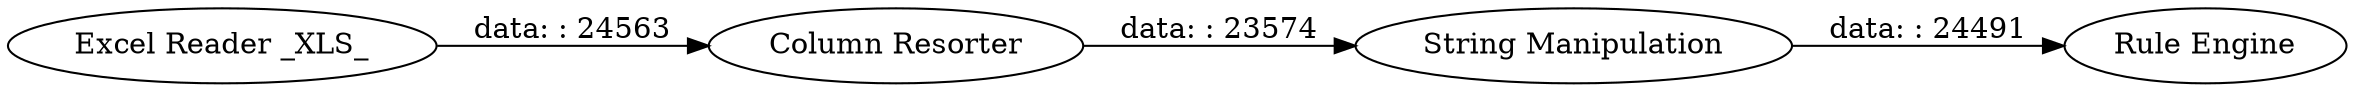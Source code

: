 digraph {
	"423088195794910169_2" [label="Column Resorter"]
	"423088195794910169_3" [label="String Manipulation"]
	"423088195794910169_1" [label="Excel Reader _XLS_"]
	"423088195794910169_4" [label="Rule Engine"]
	"423088195794910169_3" -> "423088195794910169_4" [label="data: : 24491"]
	"423088195794910169_1" -> "423088195794910169_2" [label="data: : 24563"]
	"423088195794910169_2" -> "423088195794910169_3" [label="data: : 23574"]
	rankdir=LR
}
